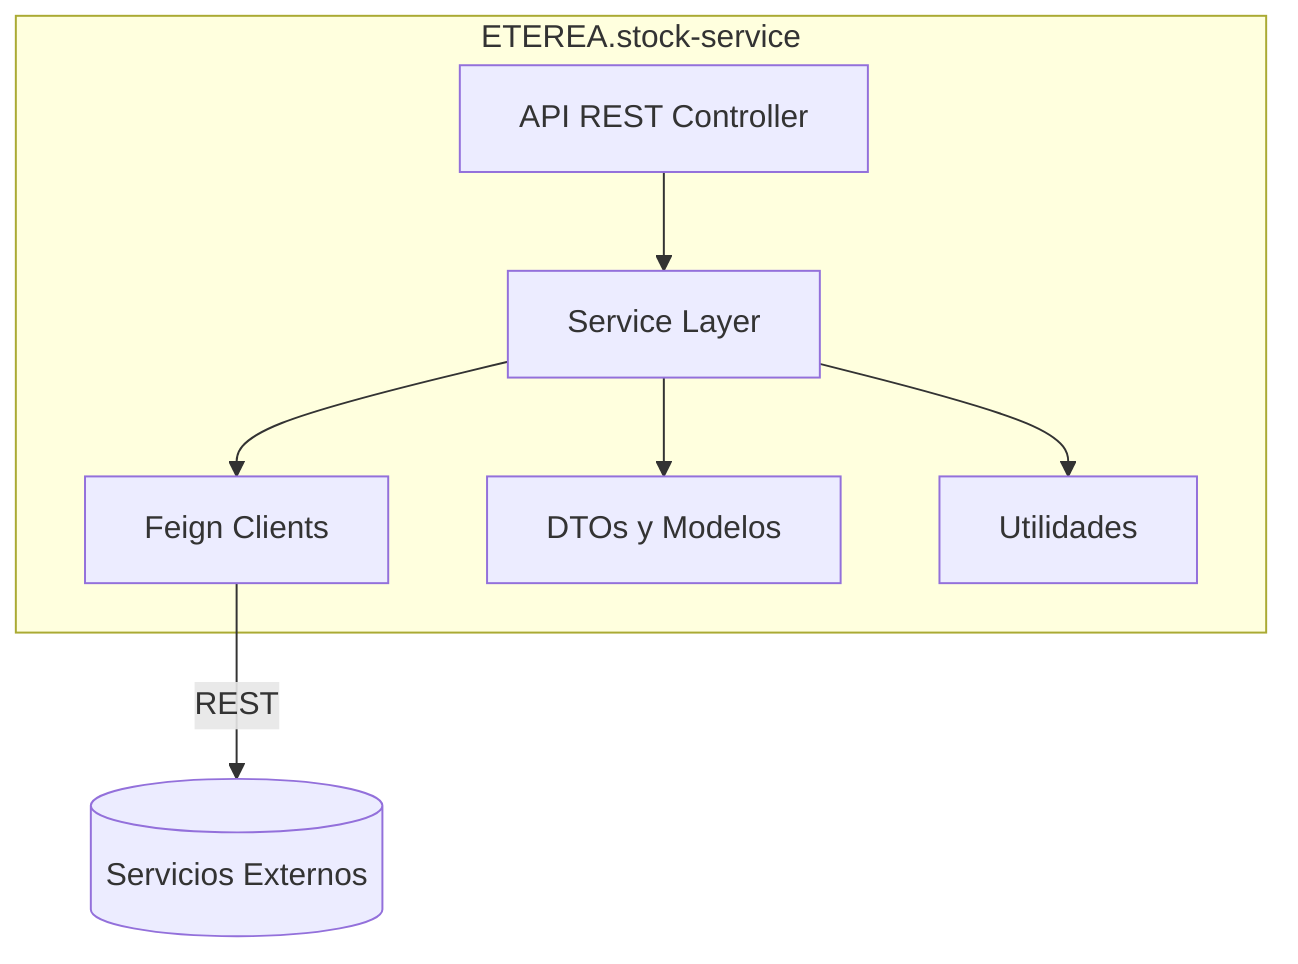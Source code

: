 flowchart TD
    subgraph ETEREA.stock-service
        Controller[API REST Controller]
        Service[Service Layer]
        Client[Feign Clients]
        Model[DTOs y Modelos]
        Util[Utilidades]
    end
    Controller --> Service
    Service --> Client
    Service --> Model
    Service --> Util
    Client -->|REST| ExternalServices[(Servicios Externos)]